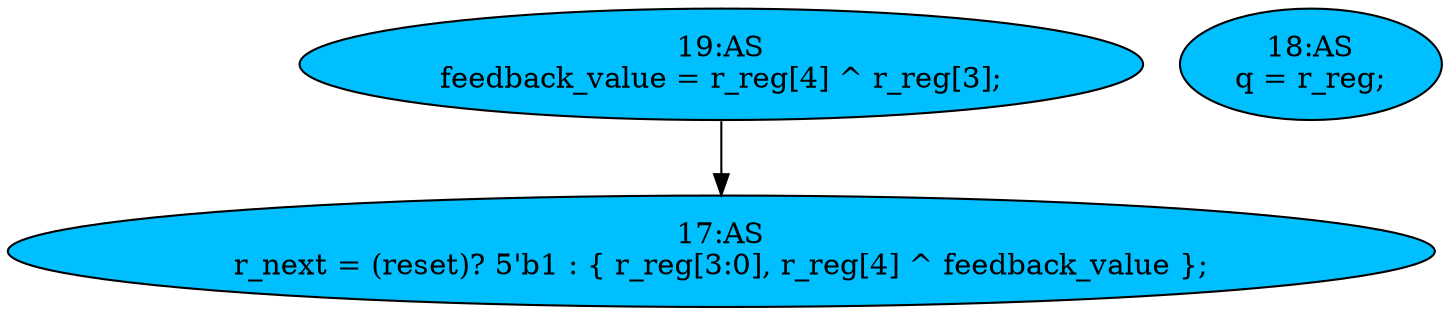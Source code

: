 strict digraph "compose( ,  )" {
	node [label="\N"];
	"19:AS"	[ast="<pyverilog.vparser.ast.Assign object at 0x7fa2fc126650>",
		def_var="['feedback_value']",
		fillcolor=deepskyblue,
		label="19:AS
feedback_value = r_reg[4] ^ r_reg[3];",
		statements="[]",
		style=filled,
		typ=Assign,
		use_var="['r_reg', 'r_reg']"];
	"17:AS"	[ast="<pyverilog.vparser.ast.Assign object at 0x7fa2fc123d10>",
		def_var="['r_next']",
		fillcolor=deepskyblue,
		label="17:AS
r_next = (reset)? 5'b1 : { r_reg[3:0], r_reg[4] ^ feedback_value };",
		statements="[]",
		style=filled,
		typ=Assign,
		use_var="['reset', 'r_reg', 'r_reg', 'feedback_value']"];
	"19:AS" -> "17:AS";
	"18:AS"	[ast="<pyverilog.vparser.ast.Assign object at 0x7fa2fc131150>",
		def_var="['q']",
		fillcolor=deepskyblue,
		label="18:AS
q = r_reg;",
		statements="[]",
		style=filled,
		typ=Assign,
		use_var="['r_reg']"];
}
